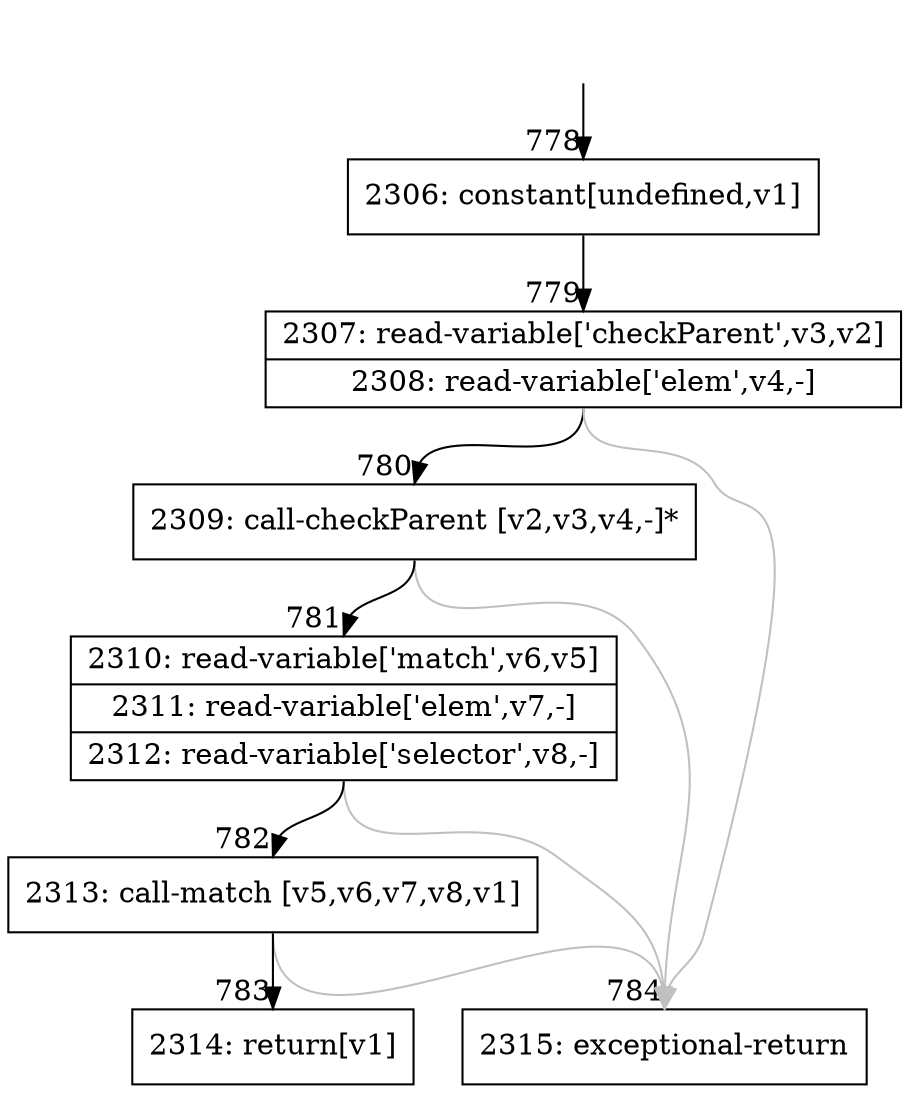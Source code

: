 digraph {
rankdir="TD"
BB_entry71[shape=none,label=""];
BB_entry71 -> BB778 [tailport=s, headport=n, headlabel="    778"]
BB778 [shape=record label="{2306: constant[undefined,v1]}" ] 
BB778 -> BB779 [tailport=s, headport=n, headlabel="      779"]
BB779 [shape=record label="{2307: read-variable['checkParent',v3,v2]|2308: read-variable['elem',v4,-]}" ] 
BB779 -> BB780 [tailport=s, headport=n, headlabel="      780"]
BB779 -> BB784 [tailport=s, headport=n, color=gray, headlabel="      784"]
BB780 [shape=record label="{2309: call-checkParent [v2,v3,v4,-]*}" ] 
BB780 -> BB781 [tailport=s, headport=n, headlabel="      781"]
BB780 -> BB784 [tailport=s, headport=n, color=gray]
BB781 [shape=record label="{2310: read-variable['match',v6,v5]|2311: read-variable['elem',v7,-]|2312: read-variable['selector',v8,-]}" ] 
BB781 -> BB782 [tailport=s, headport=n, headlabel="      782"]
BB781 -> BB784 [tailport=s, headport=n, color=gray]
BB782 [shape=record label="{2313: call-match [v5,v6,v7,v8,v1]}" ] 
BB782 -> BB783 [tailport=s, headport=n, headlabel="      783"]
BB782 -> BB784 [tailport=s, headport=n, color=gray]
BB783 [shape=record label="{2314: return[v1]}" ] 
BB784 [shape=record label="{2315: exceptional-return}" ] 
//#$~ 1168
}
